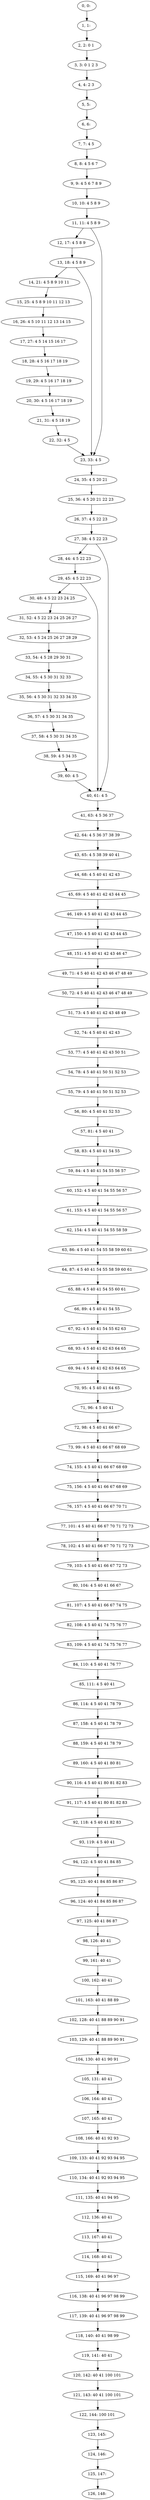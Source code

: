 digraph G {
0[label="0, 0: "];
1[label="1, 1: "];
2[label="2, 2: 0 1 "];
3[label="3, 3: 0 1 2 3 "];
4[label="4, 4: 2 3 "];
5[label="5, 5: "];
6[label="6, 6: "];
7[label="7, 7: 4 5 "];
8[label="8, 8: 4 5 6 7 "];
9[label="9, 9: 4 5 6 7 8 9 "];
10[label="10, 10: 4 5 8 9 "];
11[label="11, 11: 4 5 8 9 "];
12[label="12, 17: 4 5 8 9 "];
13[label="13, 18: 4 5 8 9 "];
14[label="14, 21: 4 5 8 9 10 11 "];
15[label="15, 25: 4 5 8 9 10 11 12 13 "];
16[label="16, 26: 4 5 10 11 12 13 14 15 "];
17[label="17, 27: 4 5 14 15 16 17 "];
18[label="18, 28: 4 5 16 17 18 19 "];
19[label="19, 29: 4 5 16 17 18 19 "];
20[label="20, 30: 4 5 16 17 18 19 "];
21[label="21, 31: 4 5 18 19 "];
22[label="22, 32: 4 5 "];
23[label="23, 33: 4 5 "];
24[label="24, 35: 4 5 20 21 "];
25[label="25, 36: 4 5 20 21 22 23 "];
26[label="26, 37: 4 5 22 23 "];
27[label="27, 38: 4 5 22 23 "];
28[label="28, 44: 4 5 22 23 "];
29[label="29, 45: 4 5 22 23 "];
30[label="30, 48: 4 5 22 23 24 25 "];
31[label="31, 52: 4 5 22 23 24 25 26 27 "];
32[label="32, 53: 4 5 24 25 26 27 28 29 "];
33[label="33, 54: 4 5 28 29 30 31 "];
34[label="34, 55: 4 5 30 31 32 33 "];
35[label="35, 56: 4 5 30 31 32 33 34 35 "];
36[label="36, 57: 4 5 30 31 34 35 "];
37[label="37, 58: 4 5 30 31 34 35 "];
38[label="38, 59: 4 5 34 35 "];
39[label="39, 60: 4 5 "];
40[label="40, 61: 4 5 "];
41[label="41, 63: 4 5 36 37 "];
42[label="42, 64: 4 5 36 37 38 39 "];
43[label="43, 65: 4 5 38 39 40 41 "];
44[label="44, 68: 4 5 40 41 42 43 "];
45[label="45, 69: 4 5 40 41 42 43 44 45 "];
46[label="46, 149: 4 5 40 41 42 43 44 45 "];
47[label="47, 150: 4 5 40 41 42 43 44 45 "];
48[label="48, 151: 4 5 40 41 42 43 46 47 "];
49[label="49, 71: 4 5 40 41 42 43 46 47 48 49 "];
50[label="50, 72: 4 5 40 41 42 43 46 47 48 49 "];
51[label="51, 73: 4 5 40 41 42 43 48 49 "];
52[label="52, 74: 4 5 40 41 42 43 "];
53[label="53, 77: 4 5 40 41 42 43 50 51 "];
54[label="54, 78: 4 5 40 41 50 51 52 53 "];
55[label="55, 79: 4 5 40 41 50 51 52 53 "];
56[label="56, 80: 4 5 40 41 52 53 "];
57[label="57, 81: 4 5 40 41 "];
58[label="58, 83: 4 5 40 41 54 55 "];
59[label="59, 84: 4 5 40 41 54 55 56 57 "];
60[label="60, 152: 4 5 40 41 54 55 56 57 "];
61[label="61, 153: 4 5 40 41 54 55 56 57 "];
62[label="62, 154: 4 5 40 41 54 55 58 59 "];
63[label="63, 86: 4 5 40 41 54 55 58 59 60 61 "];
64[label="64, 87: 4 5 40 41 54 55 58 59 60 61 "];
65[label="65, 88: 4 5 40 41 54 55 60 61 "];
66[label="66, 89: 4 5 40 41 54 55 "];
67[label="67, 92: 4 5 40 41 54 55 62 63 "];
68[label="68, 93: 4 5 40 41 62 63 64 65 "];
69[label="69, 94: 4 5 40 41 62 63 64 65 "];
70[label="70, 95: 4 5 40 41 64 65 "];
71[label="71, 96: 4 5 40 41 "];
72[label="72, 98: 4 5 40 41 66 67 "];
73[label="73, 99: 4 5 40 41 66 67 68 69 "];
74[label="74, 155: 4 5 40 41 66 67 68 69 "];
75[label="75, 156: 4 5 40 41 66 67 68 69 "];
76[label="76, 157: 4 5 40 41 66 67 70 71 "];
77[label="77, 101: 4 5 40 41 66 67 70 71 72 73 "];
78[label="78, 102: 4 5 40 41 66 67 70 71 72 73 "];
79[label="79, 103: 4 5 40 41 66 67 72 73 "];
80[label="80, 104: 4 5 40 41 66 67 "];
81[label="81, 107: 4 5 40 41 66 67 74 75 "];
82[label="82, 108: 4 5 40 41 74 75 76 77 "];
83[label="83, 109: 4 5 40 41 74 75 76 77 "];
84[label="84, 110: 4 5 40 41 76 77 "];
85[label="85, 111: 4 5 40 41 "];
86[label="86, 114: 4 5 40 41 78 79 "];
87[label="87, 158: 4 5 40 41 78 79 "];
88[label="88, 159: 4 5 40 41 78 79 "];
89[label="89, 160: 4 5 40 41 80 81 "];
90[label="90, 116: 4 5 40 41 80 81 82 83 "];
91[label="91, 117: 4 5 40 41 80 81 82 83 "];
92[label="92, 118: 4 5 40 41 82 83 "];
93[label="93, 119: 4 5 40 41 "];
94[label="94, 122: 4 5 40 41 84 85 "];
95[label="95, 123: 40 41 84 85 86 87 "];
96[label="96, 124: 40 41 84 85 86 87 "];
97[label="97, 125: 40 41 86 87 "];
98[label="98, 126: 40 41 "];
99[label="99, 161: 40 41 "];
100[label="100, 162: 40 41 "];
101[label="101, 163: 40 41 88 89 "];
102[label="102, 128: 40 41 88 89 90 91 "];
103[label="103, 129: 40 41 88 89 90 91 "];
104[label="104, 130: 40 41 90 91 "];
105[label="105, 131: 40 41 "];
106[label="106, 164: 40 41 "];
107[label="107, 165: 40 41 "];
108[label="108, 166: 40 41 92 93 "];
109[label="109, 133: 40 41 92 93 94 95 "];
110[label="110, 134: 40 41 92 93 94 95 "];
111[label="111, 135: 40 41 94 95 "];
112[label="112, 136: 40 41 "];
113[label="113, 167: 40 41 "];
114[label="114, 168: 40 41 "];
115[label="115, 169: 40 41 96 97 "];
116[label="116, 138: 40 41 96 97 98 99 "];
117[label="117, 139: 40 41 96 97 98 99 "];
118[label="118, 140: 40 41 98 99 "];
119[label="119, 141: 40 41 "];
120[label="120, 142: 40 41 100 101 "];
121[label="121, 143: 40 41 100 101 "];
122[label="122, 144: 100 101 "];
123[label="123, 145: "];
124[label="124, 146: "];
125[label="125, 147: "];
126[label="126, 148: "];
0->1 ;
1->2 ;
2->3 ;
3->4 ;
4->5 ;
5->6 ;
6->7 ;
7->8 ;
8->9 ;
9->10 ;
10->11 ;
11->12 ;
11->23 ;
12->13 ;
13->14 ;
13->23 ;
14->15 ;
15->16 ;
16->17 ;
17->18 ;
18->19 ;
19->20 ;
20->21 ;
21->22 ;
22->23 ;
23->24 ;
24->25 ;
25->26 ;
26->27 ;
27->28 ;
27->40 ;
28->29 ;
29->30 ;
29->40 ;
30->31 ;
31->32 ;
32->33 ;
33->34 ;
34->35 ;
35->36 ;
36->37 ;
37->38 ;
38->39 ;
39->40 ;
40->41 ;
41->42 ;
42->43 ;
43->44 ;
44->45 ;
45->46 ;
46->47 ;
47->48 ;
48->49 ;
49->50 ;
50->51 ;
51->52 ;
52->53 ;
53->54 ;
54->55 ;
55->56 ;
56->57 ;
57->58 ;
58->59 ;
59->60 ;
60->61 ;
61->62 ;
62->63 ;
63->64 ;
64->65 ;
65->66 ;
66->67 ;
67->68 ;
68->69 ;
69->70 ;
70->71 ;
71->72 ;
72->73 ;
73->74 ;
74->75 ;
75->76 ;
76->77 ;
77->78 ;
78->79 ;
79->80 ;
80->81 ;
81->82 ;
82->83 ;
83->84 ;
84->85 ;
85->86 ;
86->87 ;
87->88 ;
88->89 ;
89->90 ;
90->91 ;
91->92 ;
92->93 ;
93->94 ;
94->95 ;
95->96 ;
96->97 ;
97->98 ;
98->99 ;
99->100 ;
100->101 ;
101->102 ;
102->103 ;
103->104 ;
104->105 ;
105->106 ;
106->107 ;
107->108 ;
108->109 ;
109->110 ;
110->111 ;
111->112 ;
112->113 ;
113->114 ;
114->115 ;
115->116 ;
116->117 ;
117->118 ;
118->119 ;
119->120 ;
120->121 ;
121->122 ;
122->123 ;
123->124 ;
124->125 ;
125->126 ;
}
